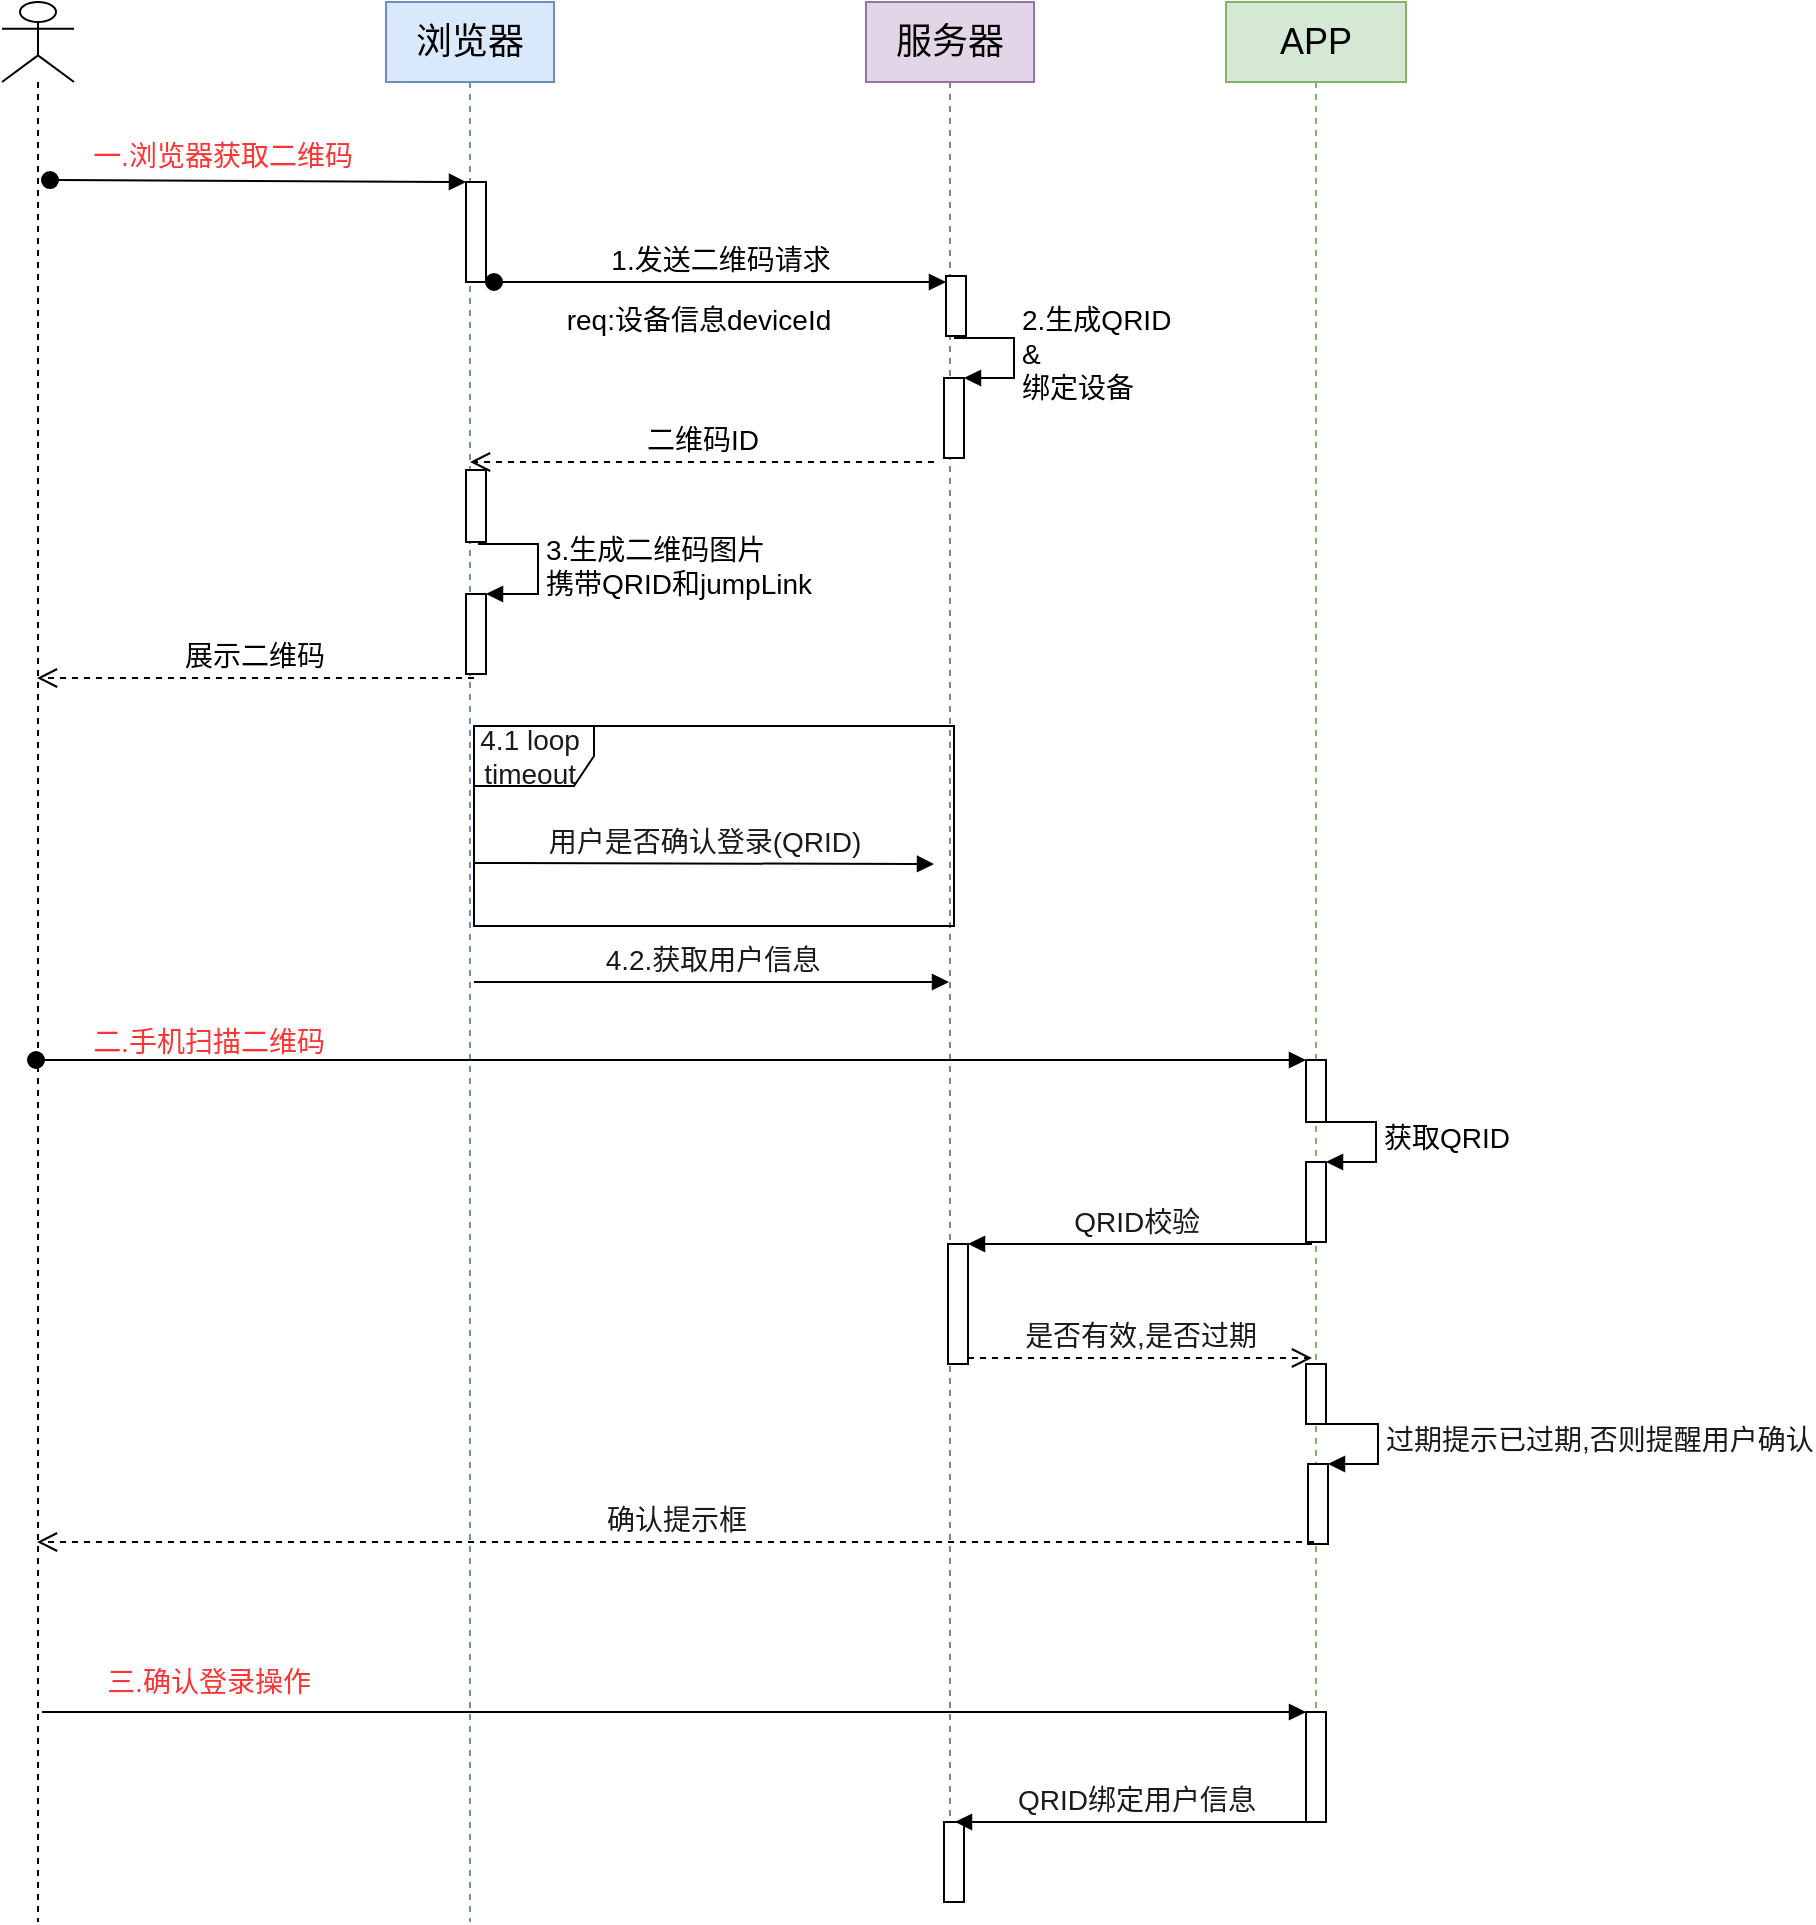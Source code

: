 <mxfile version="17.1.0" type="github">
  <diagram id="YsNXJy2RDm9mWr69WWs2" name="Page-1">
    <mxGraphModel dx="2066" dy="2300" grid="1" gridSize="10" guides="1" tooltips="1" connect="1" arrows="1" fold="1" page="1" pageScale="1" pageWidth="827" pageHeight="1169" math="0" shadow="0">
      <root>
        <mxCell id="0" />
        <mxCell id="1" parent="0" />
        <mxCell id="8xYVwYf3wzO2rZaNu7Fs-1" value="" style="shape=umlLifeline;participant=umlActor;perimeter=lifelinePerimeter;whiteSpace=wrap;html=1;container=1;collapsible=0;recursiveResize=0;verticalAlign=top;spacingTop=36;outlineConnect=0;" parent="1" vertex="1">
          <mxGeometry x="124" y="-240" width="36" height="960" as="geometry" />
        </mxCell>
        <mxCell id="8xYVwYf3wzO2rZaNu7Fs-6" value="&lt;font style=&quot;font-size: 18px&quot;&gt;浏览器&lt;/font&gt;" style="shape=umlLifeline;perimeter=lifelinePerimeter;whiteSpace=wrap;html=1;container=1;collapsible=0;recursiveResize=0;outlineConnect=0;fillColor=#dae8fc;strokeColor=#6c8ebf;" parent="1" vertex="1">
          <mxGeometry x="316" y="-240" width="84" height="960" as="geometry" />
        </mxCell>
        <mxCell id="8xYVwYf3wzO2rZaNu7Fs-10" value="" style="html=1;points=[];perimeter=orthogonalPerimeter;fontSize=18;" parent="8xYVwYf3wzO2rZaNu7Fs-6" vertex="1">
          <mxGeometry x="40" y="90" width="10" height="50" as="geometry" />
        </mxCell>
        <mxCell id="8xYVwYf3wzO2rZaNu7Fs-26" value="" style="html=1;points=[];perimeter=orthogonalPerimeter;fontSize=14;" parent="8xYVwYf3wzO2rZaNu7Fs-6" vertex="1">
          <mxGeometry x="40" y="234" width="10" height="36" as="geometry" />
        </mxCell>
        <mxCell id="8xYVwYf3wzO2rZaNu7Fs-27" value="" style="html=1;points=[];perimeter=orthogonalPerimeter;fontSize=14;" parent="8xYVwYf3wzO2rZaNu7Fs-6" vertex="1">
          <mxGeometry x="40" y="296" width="10" height="40" as="geometry" />
        </mxCell>
        <mxCell id="8xYVwYf3wzO2rZaNu7Fs-28" value="3.生成二维码图片&lt;br&gt;携带QRID和jumpLink" style="edgeStyle=orthogonalEdgeStyle;html=1;align=left;spacingLeft=2;endArrow=block;rounded=0;entryX=1;entryY=0;fontSize=14;" parent="8xYVwYf3wzO2rZaNu7Fs-6" target="8xYVwYf3wzO2rZaNu7Fs-27" edge="1">
          <mxGeometry relative="1" as="geometry">
            <mxPoint x="46" y="271" as="sourcePoint" />
            <Array as="points">
              <mxPoint x="76" y="271" />
            </Array>
          </mxGeometry>
        </mxCell>
        <mxCell id="spcbuX4xW0JJ_jfzzLsI-5" value="&lt;font color=&quot;#1a1a1a&quot;&gt;4.2.获取用户信息&lt;/font&gt;" style="html=1;verticalAlign=bottom;endArrow=block;rounded=0;fontSize=14;fontColor=#FF3333;" edge="1" parent="8xYVwYf3wzO2rZaNu7Fs-6" target="8xYVwYf3wzO2rZaNu7Fs-7">
          <mxGeometry width="80" relative="1" as="geometry">
            <mxPoint x="44" y="490" as="sourcePoint" />
            <mxPoint x="124" y="490" as="targetPoint" />
          </mxGeometry>
        </mxCell>
        <mxCell id="8xYVwYf3wzO2rZaNu7Fs-7" value="&lt;font style=&quot;font-size: 18px&quot;&gt;服务器&lt;/font&gt;" style="shape=umlLifeline;perimeter=lifelinePerimeter;whiteSpace=wrap;html=1;container=1;collapsible=0;recursiveResize=0;outlineConnect=0;fillColor=#e1d5e7;strokeColor=#9673a6;" parent="1" vertex="1">
          <mxGeometry x="556" y="-240" width="84" height="950" as="geometry" />
        </mxCell>
        <mxCell id="8xYVwYf3wzO2rZaNu7Fs-21" value="" style="html=1;points=[];perimeter=orthogonalPerimeter;fontSize=14;" parent="8xYVwYf3wzO2rZaNu7Fs-7" vertex="1">
          <mxGeometry x="39" y="188" width="10" height="40" as="geometry" />
        </mxCell>
        <mxCell id="8xYVwYf3wzO2rZaNu7Fs-22" value="2.生成QRID&lt;br&gt;&amp;amp;&lt;br&gt;绑定设备" style="edgeStyle=orthogonalEdgeStyle;html=1;align=left;spacingLeft=2;endArrow=block;rounded=0;entryX=1;entryY=0;fontSize=14;" parent="8xYVwYf3wzO2rZaNu7Fs-7" target="8xYVwYf3wzO2rZaNu7Fs-21" edge="1">
          <mxGeometry relative="1" as="geometry">
            <mxPoint x="44" y="168" as="sourcePoint" />
            <Array as="points">
              <mxPoint x="74" y="168" />
            </Array>
          </mxGeometry>
        </mxCell>
        <mxCell id="spcbuX4xW0JJ_jfzzLsI-6" value="" style="html=1;points=[];perimeter=orthogonalPerimeter;fontSize=14;fontColor=#1A1A1A;" vertex="1" parent="8xYVwYf3wzO2rZaNu7Fs-7">
          <mxGeometry x="39" y="910" width="10" height="40" as="geometry" />
        </mxCell>
        <mxCell id="8xYVwYf3wzO2rZaNu7Fs-8" value="&lt;font style=&quot;font-size: 18px&quot;&gt;APP&lt;/font&gt;" style="shape=umlLifeline;perimeter=lifelinePerimeter;whiteSpace=wrap;html=1;container=1;collapsible=0;recursiveResize=0;outlineConnect=0;fillColor=#d5e8d4;strokeColor=#82b366;" parent="1" vertex="1">
          <mxGeometry x="736" y="-240" width="90" height="880" as="geometry" />
        </mxCell>
        <mxCell id="8xYVwYf3wzO2rZaNu7Fs-31" value="" style="html=1;points=[];perimeter=orthogonalPerimeter;fontSize=14;" parent="8xYVwYf3wzO2rZaNu7Fs-8" vertex="1">
          <mxGeometry x="40" y="529" width="10" height="31" as="geometry" />
        </mxCell>
        <mxCell id="8xYVwYf3wzO2rZaNu7Fs-33" value="" style="html=1;points=[];perimeter=orthogonalPerimeter;fontSize=14;" parent="8xYVwYf3wzO2rZaNu7Fs-8" vertex="1">
          <mxGeometry x="40" y="580" width="10" height="40" as="geometry" />
        </mxCell>
        <mxCell id="8xYVwYf3wzO2rZaNu7Fs-34" value="获取QRID" style="edgeStyle=orthogonalEdgeStyle;html=1;align=left;spacingLeft=2;endArrow=block;rounded=0;entryX=1;entryY=0;fontSize=14;" parent="8xYVwYf3wzO2rZaNu7Fs-8" target="8xYVwYf3wzO2rZaNu7Fs-33" edge="1">
          <mxGeometry relative="1" as="geometry">
            <mxPoint x="45" y="560" as="sourcePoint" />
            <Array as="points">
              <mxPoint x="75" y="560" />
            </Array>
          </mxGeometry>
        </mxCell>
        <mxCell id="8xYVwYf3wzO2rZaNu7Fs-40" value="" style="html=1;points=[];perimeter=orthogonalPerimeter;fontSize=14;fontColor=#1A1A1A;" parent="8xYVwYf3wzO2rZaNu7Fs-8" vertex="1">
          <mxGeometry x="40" y="681" width="10" height="30" as="geometry" />
        </mxCell>
        <mxCell id="8xYVwYf3wzO2rZaNu7Fs-47" value="" style="html=1;points=[];perimeter=orthogonalPerimeter;fontSize=14;fontColor=#1A1A1A;" parent="8xYVwYf3wzO2rZaNu7Fs-8" vertex="1">
          <mxGeometry x="40" y="855" width="10" height="55" as="geometry" />
        </mxCell>
        <mxCell id="8xYVwYf3wzO2rZaNu7Fs-11" value="" style="html=1;verticalAlign=bottom;startArrow=oval;endArrow=block;startSize=8;rounded=0;fontSize=18;exitX=1.1;exitY=0.98;exitDx=0;exitDy=0;exitPerimeter=0;" parent="1" target="8xYVwYf3wzO2rZaNu7Fs-10" edge="1">
          <mxGeometry relative="1" as="geometry">
            <mxPoint x="148" y="-150.98" as="sourcePoint" />
          </mxGeometry>
        </mxCell>
        <mxCell id="8xYVwYf3wzO2rZaNu7Fs-16" value="" style="html=1;points=[];perimeter=orthogonalPerimeter;fontSize=14;" parent="1" vertex="1">
          <mxGeometry x="596" y="-103" width="10" height="30" as="geometry" />
        </mxCell>
        <mxCell id="8xYVwYf3wzO2rZaNu7Fs-17" value="1.发送二维码请求" style="html=1;verticalAlign=bottom;startArrow=oval;endArrow=block;startSize=8;rounded=0;fontSize=14;" parent="1" target="8xYVwYf3wzO2rZaNu7Fs-16" edge="1">
          <mxGeometry relative="1" as="geometry">
            <mxPoint x="370" y="-100" as="sourcePoint" />
          </mxGeometry>
        </mxCell>
        <mxCell id="8xYVwYf3wzO2rZaNu7Fs-18" value="req:设备信息deviceId" style="text;html=1;align=center;verticalAlign=middle;resizable=0;points=[];autosize=1;strokeColor=none;fillColor=none;fontSize=14;" parent="1" vertex="1">
          <mxGeometry x="397" y="-91" width="150" height="20" as="geometry" />
        </mxCell>
        <mxCell id="8xYVwYf3wzO2rZaNu7Fs-23" value="二维码ID" style="html=1;verticalAlign=bottom;endArrow=open;dashed=1;endSize=8;rounded=0;fontSize=14;" parent="1" target="8xYVwYf3wzO2rZaNu7Fs-6" edge="1">
          <mxGeometry relative="1" as="geometry">
            <mxPoint x="590" y="-10" as="sourcePoint" />
            <mxPoint x="510" y="-10" as="targetPoint" />
          </mxGeometry>
        </mxCell>
        <mxCell id="8xYVwYf3wzO2rZaNu7Fs-29" value="展示二维码" style="html=1;verticalAlign=bottom;endArrow=open;dashed=1;endSize=8;rounded=0;fontSize=14;" parent="1" edge="1">
          <mxGeometry relative="1" as="geometry">
            <mxPoint x="360" y="98" as="sourcePoint" />
            <mxPoint x="141.5" y="98" as="targetPoint" />
          </mxGeometry>
        </mxCell>
        <mxCell id="8xYVwYf3wzO2rZaNu7Fs-32" value="" style="html=1;verticalAlign=bottom;startArrow=oval;endArrow=block;startSize=8;rounded=0;fontSize=14;" parent="1" target="8xYVwYf3wzO2rZaNu7Fs-31" edge="1">
          <mxGeometry relative="1" as="geometry">
            <mxPoint x="141" y="289" as="sourcePoint" />
          </mxGeometry>
        </mxCell>
        <mxCell id="8xYVwYf3wzO2rZaNu7Fs-35" value="" style="html=1;points=[];perimeter=orthogonalPerimeter;fontSize=14;fontColor=#99FFFF;" parent="1" vertex="1">
          <mxGeometry x="597" y="381" width="10" height="60" as="geometry" />
        </mxCell>
        <mxCell id="8xYVwYf3wzO2rZaNu7Fs-36" value="&lt;font color=&quot;#1a1a1a&quot;&gt;QRID校验&amp;nbsp;&lt;/font&gt;" style="html=1;verticalAlign=bottom;endArrow=block;entryX=1;entryY=0;rounded=0;fontSize=14;fontColor=#99FFFF;" parent="1" target="8xYVwYf3wzO2rZaNu7Fs-35" edge="1">
          <mxGeometry relative="1" as="geometry">
            <mxPoint x="779" y="381" as="sourcePoint" />
          </mxGeometry>
        </mxCell>
        <mxCell id="8xYVwYf3wzO2rZaNu7Fs-37" value="&lt;span style=&quot;color: rgb(26 , 26 , 26)&quot;&gt;是否有效,是否过期&lt;/span&gt;" style="html=1;verticalAlign=bottom;endArrow=open;dashed=1;endSize=8;exitX=1;exitY=0.95;rounded=0;fontSize=14;fontColor=#99FFFF;" parent="1" source="8xYVwYf3wzO2rZaNu7Fs-35" edge="1">
          <mxGeometry relative="1" as="geometry">
            <mxPoint x="779" y="438" as="targetPoint" />
          </mxGeometry>
        </mxCell>
        <mxCell id="8xYVwYf3wzO2rZaNu7Fs-43" value="" style="html=1;points=[];perimeter=orthogonalPerimeter;fontSize=14;fontColor=#1A1A1A;" parent="1" vertex="1">
          <mxGeometry x="777" y="491" width="10" height="40" as="geometry" />
        </mxCell>
        <mxCell id="8xYVwYf3wzO2rZaNu7Fs-44" value="过期提示已过期,否则提醒用户确认" style="edgeStyle=orthogonalEdgeStyle;html=1;align=left;spacingLeft=2;endArrow=block;rounded=0;entryX=1;entryY=0;fontSize=14;fontColor=#1A1A1A;" parent="1" target="8xYVwYf3wzO2rZaNu7Fs-43" edge="1">
          <mxGeometry relative="1" as="geometry">
            <mxPoint x="782" y="471" as="sourcePoint" />
            <Array as="points">
              <mxPoint x="812" y="471" />
            </Array>
          </mxGeometry>
        </mxCell>
        <mxCell id="8xYVwYf3wzO2rZaNu7Fs-45" value="确认提示框" style="html=1;verticalAlign=bottom;endArrow=open;dashed=1;endSize=8;rounded=0;fontSize=14;fontColor=#1A1A1A;" parent="1" edge="1">
          <mxGeometry relative="1" as="geometry">
            <mxPoint x="780" y="530" as="sourcePoint" />
            <mxPoint x="141.5" y="530" as="targetPoint" />
          </mxGeometry>
        </mxCell>
        <mxCell id="8xYVwYf3wzO2rZaNu7Fs-48" value="" style="html=1;verticalAlign=bottom;endArrow=block;entryX=0;entryY=0;rounded=0;fontSize=14;fontColor=#1A1A1A;" parent="1" target="8xYVwYf3wzO2rZaNu7Fs-47" edge="1">
          <mxGeometry relative="1" as="geometry">
            <mxPoint x="144" y="615" as="sourcePoint" />
          </mxGeometry>
        </mxCell>
        <mxCell id="8xYVwYf3wzO2rZaNu7Fs-53" value="QRID绑定用户信息" style="html=1;verticalAlign=bottom;endArrow=block;rounded=0;fontSize=14;fontColor=#1A1A1A;" parent="1" edge="1">
          <mxGeometry width="80" relative="1" as="geometry">
            <mxPoint x="780.5" y="670" as="sourcePoint" />
            <mxPoint x="600.5" y="670" as="targetPoint" />
          </mxGeometry>
        </mxCell>
        <mxCell id="8xYVwYf3wzO2rZaNu7Fs-58" value="4.1 loop&amp;nbsp;&lt;br&gt;timeout&amp;nbsp;" style="shape=umlFrame;whiteSpace=wrap;html=1;fontSize=14;fontColor=#1A1A1A;" parent="1" vertex="1">
          <mxGeometry x="360" y="122" width="240" height="100" as="geometry" />
        </mxCell>
        <mxCell id="8xYVwYf3wzO2rZaNu7Fs-59" value="用户是否确认登录(QRID)" style="html=1;verticalAlign=bottom;endArrow=block;rounded=0;fontSize=14;fontColor=#1A1A1A;" parent="1" edge="1">
          <mxGeometry width="80" relative="1" as="geometry">
            <mxPoint x="360" y="190.5" as="sourcePoint" />
            <mxPoint x="590" y="191" as="targetPoint" />
          </mxGeometry>
        </mxCell>
        <mxCell id="spcbuX4xW0JJ_jfzzLsI-1" value="&lt;span style=&quot;background-color: rgb(255 , 255 , 255)&quot;&gt;&lt;font color=&quot;#ff3333&quot;&gt;二.手机扫描二维码&lt;/font&gt;&lt;/span&gt;" style="text;html=1;align=center;verticalAlign=middle;resizable=0;points=[];autosize=1;strokeColor=none;fillColor=none;fontSize=14;fontColor=#1A1A1A;" vertex="1" parent="1">
          <mxGeometry x="162" y="270" width="130" height="20" as="geometry" />
        </mxCell>
        <mxCell id="spcbuX4xW0JJ_jfzzLsI-3" value="&lt;span style=&quot;background-color: rgb(255 , 255 , 255)&quot;&gt;&lt;font color=&quot;#ff3333&quot;&gt;一.浏览器获取二维码&lt;/font&gt;&lt;/span&gt;" style="text;html=1;align=center;verticalAlign=middle;resizable=0;points=[];autosize=1;strokeColor=none;fillColor=none;fontSize=14;fontColor=#1A1A1A;" vertex="1" parent="1">
          <mxGeometry x="159" y="-173" width="150" height="20" as="geometry" />
        </mxCell>
        <mxCell id="spcbuX4xW0JJ_jfzzLsI-4" value="&lt;span style=&quot;background-color: rgb(255 , 255 , 255)&quot;&gt;&lt;font color=&quot;#ff3333&quot;&gt;三.确认登录操作&lt;/font&gt;&lt;/span&gt;" style="text;html=1;align=center;verticalAlign=middle;resizable=0;points=[];autosize=1;strokeColor=none;fillColor=none;fontSize=14;fontColor=#1A1A1A;" vertex="1" parent="1">
          <mxGeometry x="167" y="590" width="120" height="20" as="geometry" />
        </mxCell>
      </root>
    </mxGraphModel>
  </diagram>
</mxfile>
